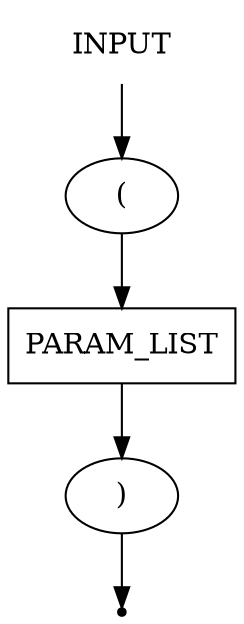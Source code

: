 digraph INPUT {
    start [label=INPUT shape=plaintext]
    br_open [label="(" shape=oval]
    br_close [label=")" shape=oval]
    param_list [label=PARAM_LIST shape=box]
    end [label="" shape=point]

    start -> br_open
    br_open -> param_list
    param_list -> br_close
    br_close -> end
}
